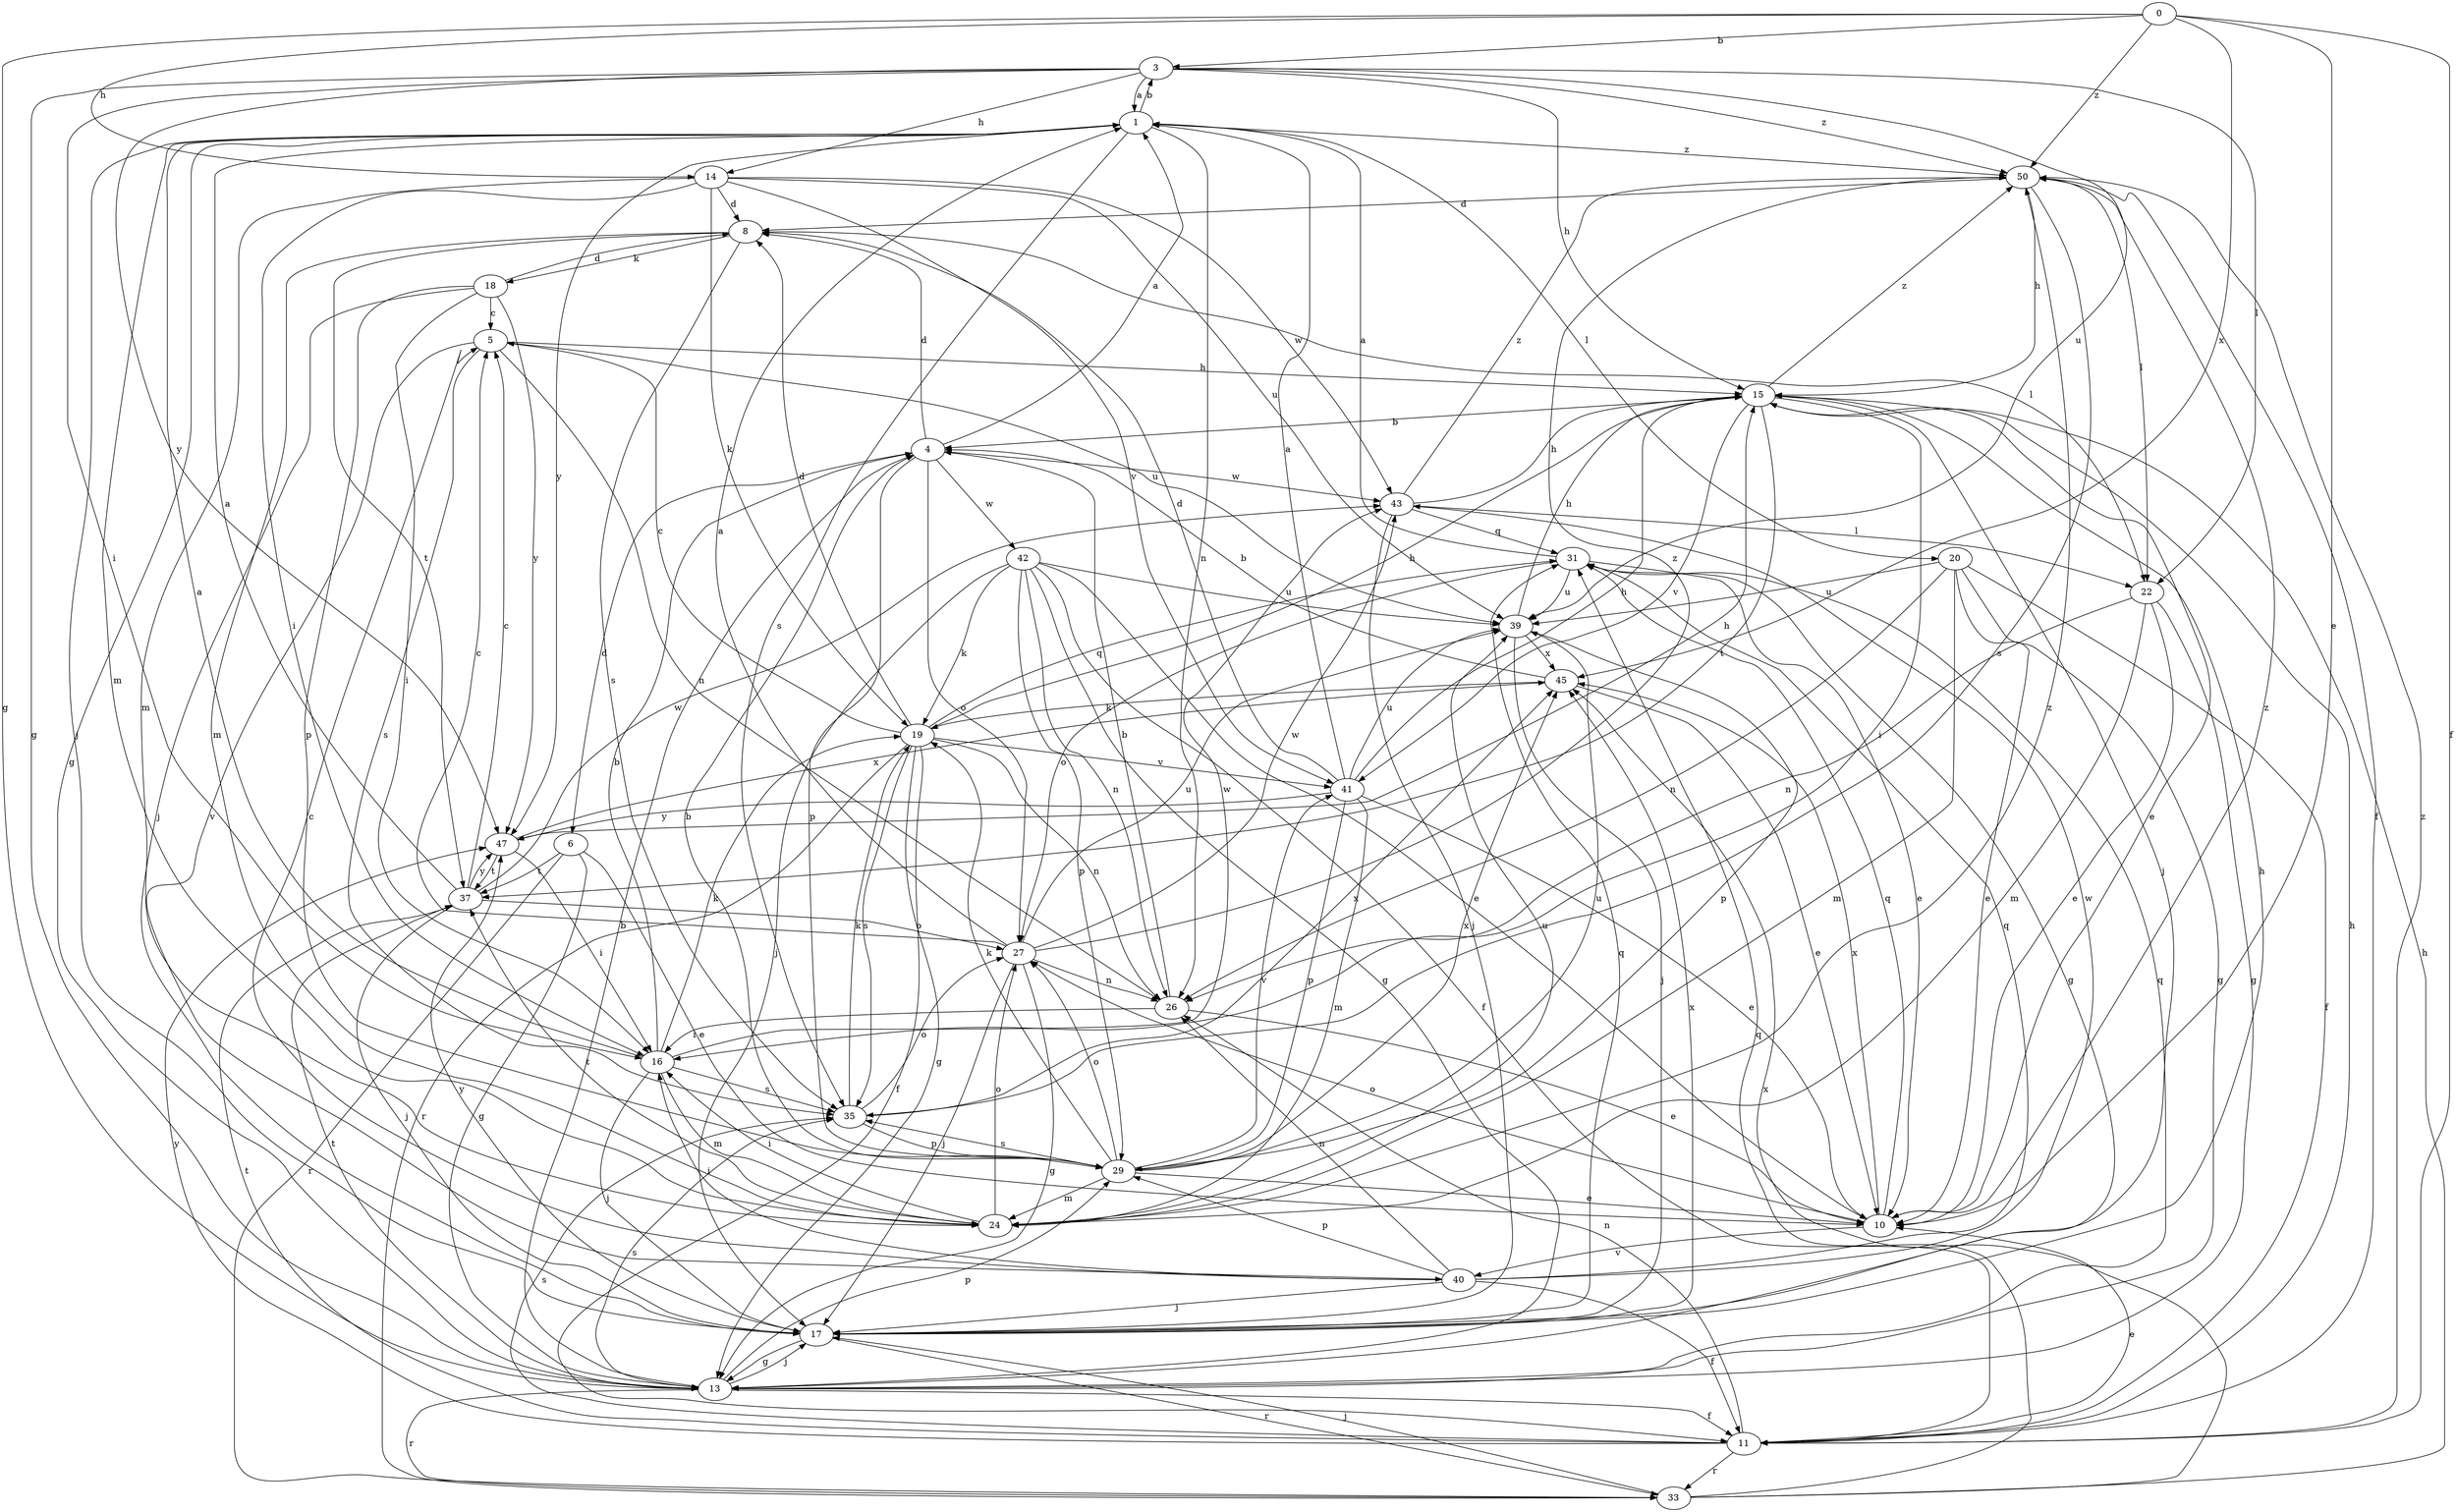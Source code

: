 strict digraph  {
0;
1;
3;
4;
5;
6;
8;
10;
11;
13;
14;
15;
16;
17;
18;
19;
20;
22;
24;
26;
27;
29;
31;
33;
35;
37;
39;
40;
41;
42;
43;
45;
47;
50;
0 -> 3  [label=b];
0 -> 10  [label=e];
0 -> 11  [label=f];
0 -> 13  [label=g];
0 -> 14  [label=h];
0 -> 45  [label=x];
0 -> 50  [label=z];
1 -> 3  [label=b];
1 -> 13  [label=g];
1 -> 17  [label=j];
1 -> 20  [label=l];
1 -> 24  [label=m];
1 -> 26  [label=n];
1 -> 35  [label=s];
1 -> 47  [label=y];
1 -> 50  [label=z];
3 -> 1  [label=a];
3 -> 13  [label=g];
3 -> 14  [label=h];
3 -> 15  [label=h];
3 -> 16  [label=i];
3 -> 22  [label=l];
3 -> 39  [label=u];
3 -> 47  [label=y];
3 -> 50  [label=z];
4 -> 1  [label=a];
4 -> 6  [label=d];
4 -> 8  [label=d];
4 -> 27  [label=o];
4 -> 29  [label=p];
4 -> 42  [label=w];
4 -> 43  [label=w];
5 -> 15  [label=h];
5 -> 26  [label=n];
5 -> 35  [label=s];
5 -> 39  [label=u];
5 -> 40  [label=v];
6 -> 10  [label=e];
6 -> 13  [label=g];
6 -> 33  [label=r];
6 -> 37  [label=t];
8 -> 18  [label=k];
8 -> 22  [label=l];
8 -> 24  [label=m];
8 -> 35  [label=s];
8 -> 37  [label=t];
10 -> 27  [label=o];
10 -> 31  [label=q];
10 -> 40  [label=v];
10 -> 45  [label=x];
10 -> 50  [label=z];
11 -> 10  [label=e];
11 -> 15  [label=h];
11 -> 26  [label=n];
11 -> 33  [label=r];
11 -> 35  [label=s];
11 -> 37  [label=t];
11 -> 47  [label=y];
11 -> 50  [label=z];
13 -> 4  [label=b];
13 -> 11  [label=f];
13 -> 17  [label=j];
13 -> 29  [label=p];
13 -> 31  [label=q];
13 -> 33  [label=r];
13 -> 35  [label=s];
13 -> 37  [label=t];
14 -> 8  [label=d];
14 -> 16  [label=i];
14 -> 19  [label=k];
14 -> 24  [label=m];
14 -> 39  [label=u];
14 -> 41  [label=v];
14 -> 43  [label=w];
15 -> 4  [label=b];
15 -> 10  [label=e];
15 -> 16  [label=i];
15 -> 17  [label=j];
15 -> 37  [label=t];
15 -> 41  [label=v];
15 -> 50  [label=z];
16 -> 1  [label=a];
16 -> 4  [label=b];
16 -> 17  [label=j];
16 -> 19  [label=k];
16 -> 24  [label=m];
16 -> 35  [label=s];
16 -> 43  [label=w];
17 -> 13  [label=g];
17 -> 15  [label=h];
17 -> 31  [label=q];
17 -> 33  [label=r];
17 -> 45  [label=x];
17 -> 47  [label=y];
18 -> 5  [label=c];
18 -> 8  [label=d];
18 -> 16  [label=i];
18 -> 17  [label=j];
18 -> 29  [label=p];
18 -> 47  [label=y];
19 -> 5  [label=c];
19 -> 8  [label=d];
19 -> 11  [label=f];
19 -> 13  [label=g];
19 -> 15  [label=h];
19 -> 26  [label=n];
19 -> 31  [label=q];
19 -> 33  [label=r];
19 -> 35  [label=s];
19 -> 41  [label=v];
20 -> 10  [label=e];
20 -> 11  [label=f];
20 -> 13  [label=g];
20 -> 24  [label=m];
20 -> 26  [label=n];
20 -> 39  [label=u];
22 -> 10  [label=e];
22 -> 13  [label=g];
22 -> 24  [label=m];
22 -> 26  [label=n];
24 -> 16  [label=i];
24 -> 27  [label=o];
24 -> 37  [label=t];
24 -> 39  [label=u];
24 -> 50  [label=z];
26 -> 4  [label=b];
26 -> 10  [label=e];
26 -> 16  [label=i];
27 -> 1  [label=a];
27 -> 5  [label=c];
27 -> 13  [label=g];
27 -> 17  [label=j];
27 -> 26  [label=n];
27 -> 39  [label=u];
27 -> 43  [label=w];
27 -> 50  [label=z];
29 -> 4  [label=b];
29 -> 10  [label=e];
29 -> 19  [label=k];
29 -> 24  [label=m];
29 -> 27  [label=o];
29 -> 35  [label=s];
29 -> 39  [label=u];
29 -> 41  [label=v];
29 -> 45  [label=x];
31 -> 1  [label=a];
31 -> 10  [label=e];
31 -> 13  [label=g];
31 -> 27  [label=o];
31 -> 39  [label=u];
33 -> 15  [label=h];
33 -> 17  [label=j];
33 -> 31  [label=q];
33 -> 45  [label=x];
35 -> 19  [label=k];
35 -> 27  [label=o];
35 -> 29  [label=p];
35 -> 45  [label=x];
37 -> 1  [label=a];
37 -> 5  [label=c];
37 -> 17  [label=j];
37 -> 27  [label=o];
37 -> 43  [label=w];
37 -> 47  [label=y];
39 -> 15  [label=h];
39 -> 17  [label=j];
39 -> 29  [label=p];
39 -> 45  [label=x];
40 -> 5  [label=c];
40 -> 11  [label=f];
40 -> 16  [label=i];
40 -> 17  [label=j];
40 -> 26  [label=n];
40 -> 29  [label=p];
40 -> 31  [label=q];
40 -> 43  [label=w];
41 -> 1  [label=a];
41 -> 8  [label=d];
41 -> 10  [label=e];
41 -> 15  [label=h];
41 -> 24  [label=m];
41 -> 29  [label=p];
41 -> 39  [label=u];
41 -> 47  [label=y];
42 -> 10  [label=e];
42 -> 11  [label=f];
42 -> 13  [label=g];
42 -> 17  [label=j];
42 -> 19  [label=k];
42 -> 26  [label=n];
42 -> 29  [label=p];
42 -> 39  [label=u];
43 -> 15  [label=h];
43 -> 17  [label=j];
43 -> 22  [label=l];
43 -> 31  [label=q];
43 -> 50  [label=z];
45 -> 4  [label=b];
45 -> 10  [label=e];
45 -> 19  [label=k];
47 -> 15  [label=h];
47 -> 16  [label=i];
47 -> 37  [label=t];
47 -> 45  [label=x];
50 -> 8  [label=d];
50 -> 11  [label=f];
50 -> 15  [label=h];
50 -> 22  [label=l];
50 -> 35  [label=s];
}
